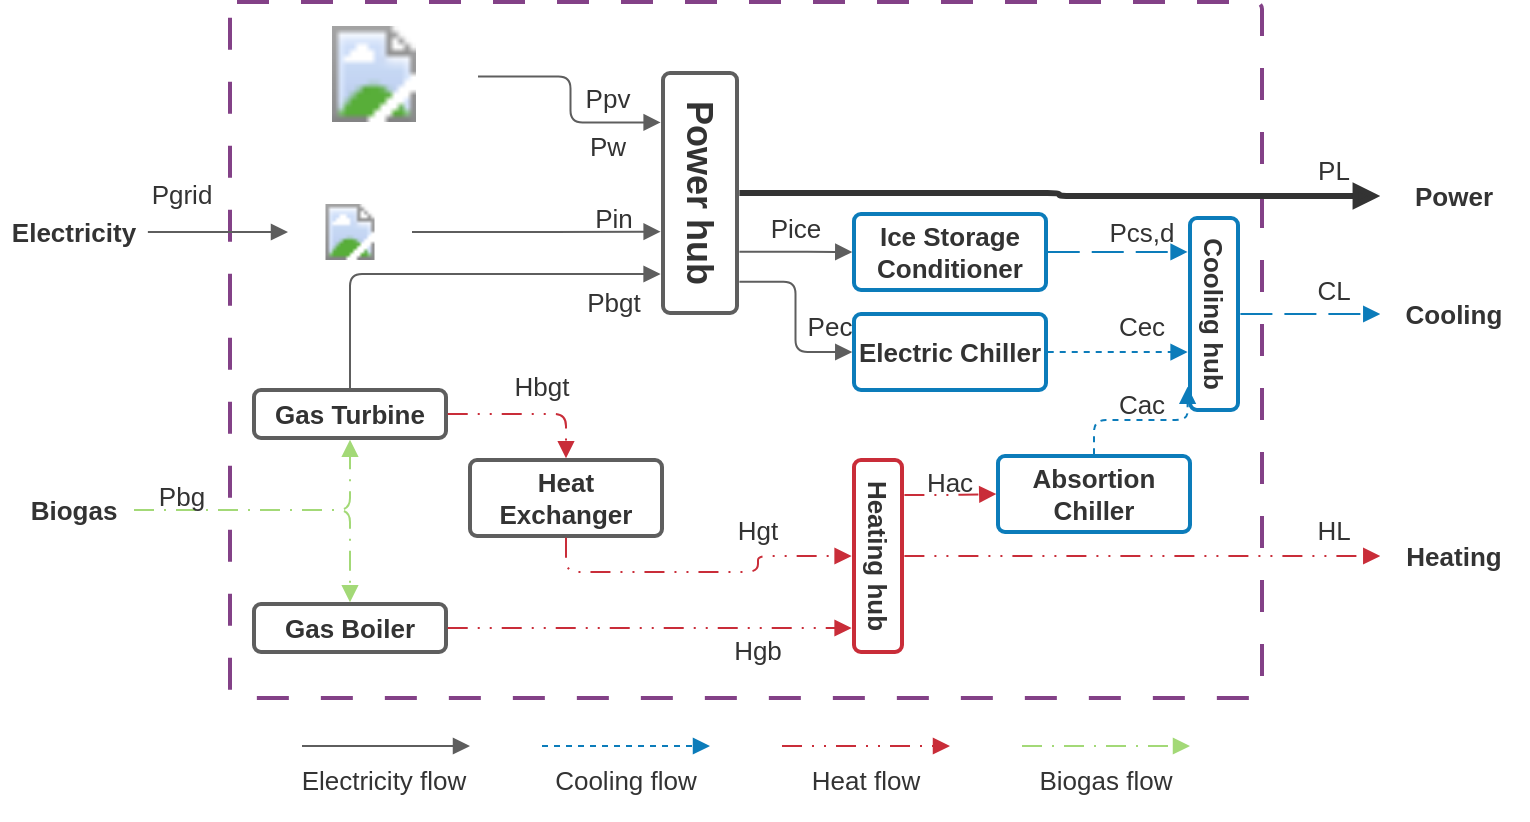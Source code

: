 <mxfile version="13.10.0" type="github">
  <diagram id="TUdVFvksN02tGNN16fj6" name="Página-1">
    <mxGraphModel dx="474" dy="254" grid="1" gridSize="10" guides="1" tooltips="1" connect="1" arrows="1" fold="1" page="1" pageScale="1" pageWidth="827" pageHeight="1169" math="0" shadow="0">
      <root>
        <mxCell id="0" />
        <mxCell id="1" parent="0" />
        <UserObject label="" lucidchartObjectId=".y.O7~HgsWfF" id="-Ix_wNY6VhZuyKaGP6S4-61">
          <mxCell style="html=1;overflow=block;whiteSpace=wrap;;whiteSpace=wrap;fontSize=11;spacing=3;strokeColor=#834187;strokeOpacity=100;fillOpacity=0;rounded=1;absoluteArcSize=1;arcSize=7;fillColor=#000000;dashed=1;dashPattern=8 8;strokeWidth=2;" vertex="1" zOrder="1" parent="1">
            <mxGeometry x="154" y="80" width="516" height="348" as="geometry" />
          </mxCell>
        </UserObject>
        <UserObject label="Power hub" lucidchartObjectId="VD.O-LQ~Z6Ts" id="-Ix_wNY6VhZuyKaGP6S4-62">
          <mxCell style="html=1;overflow=block;whiteSpace=wrap;;whiteSpace=wrap;fontSize=18;fontColor=#333333;fontStyle=1;align=center;spacing=3;strokeColor=#5e5e5e;strokeOpacity=100;fillOpacity=100;rounded=1;absoluteArcSize=1;arcSize=7;rotation=90;fillColor=#ffffff;strokeWidth=2;" vertex="1" zOrder="2" parent="1">
            <mxGeometry x="329" y="157" width="120" height="37" as="geometry" />
          </mxCell>
        </UserObject>
        <UserObject label="" lucidchartObjectId="NG.OhePlujm8" id="-Ix_wNY6VhZuyKaGP6S4-63">
          <mxCell style="html=1;overflow=block;whiteSpace=wrap;shape=image;whiteSpace=wrap;fontSize=11;spacing=0;strokeColor=none;strokeOpacity=100;strokeWidth=0;image=https://images.lucid.app/images/39185eed-7b45-461b-b661-05736d0ba925/content;" vertex="1" zOrder="3" parent="1">
            <mxGeometry x="174" y="92" width="104" height="48" as="geometry" />
          </mxCell>
        </UserObject>
        <UserObject label="Heat Exchanger" lucidchartObjectId="sH.O~VFRx6vG" id="-Ix_wNY6VhZuyKaGP6S4-64">
          <mxCell style="html=1;overflow=block;whiteSpace=wrap;;whiteSpace=wrap;fontSize=13;fontColor=#333333;fontStyle=1;align=center;spacing=3;strokeColor=#5e5e5e;strokeOpacity=100;fillOpacity=100;rounded=1;absoluteArcSize=1;arcSize=7;fillColor=#ffffff;strokeWidth=2;" vertex="1" zOrder="5" parent="1">
            <mxGeometry x="274" y="309" width="96" height="38" as="geometry" />
          </mxCell>
        </UserObject>
        <UserObject label="Cooling hub" lucidchartObjectId="tH.OlA_h2TPV" id="-Ix_wNY6VhZuyKaGP6S4-65">
          <mxCell style="html=1;overflow=block;whiteSpace=wrap;;whiteSpace=wrap;fontSize=13;fontColor=#333333;fontStyle=1;align=center;spacing=3;strokeColor=#0c7cba;strokeOpacity=100;fillOpacity=100;rounded=1;absoluteArcSize=1;arcSize=7;rotation=90;fillColor=#ffffff;strokeWidth=2;" vertex="1" zOrder="6" parent="1">
            <mxGeometry x="598" y="224" width="96" height="24" as="geometry" />
          </mxCell>
        </UserObject>
        <UserObject label="Absortion Chiller" lucidchartObjectId="OI.OkIfdubxm" id="-Ix_wNY6VhZuyKaGP6S4-66">
          <mxCell style="html=1;overflow=block;whiteSpace=wrap;;whiteSpace=wrap;fontSize=13;fontColor=#333333;fontStyle=1;align=center;spacing=3;strokeColor=#0c7cba;strokeOpacity=100;fillOpacity=100;rounded=1;absoluteArcSize=1;arcSize=7;fillColor=#ffffff;strokeWidth=2;" vertex="1" zOrder="7" parent="1">
            <mxGeometry x="538" y="307" width="96" height="38" as="geometry" />
          </mxCell>
        </UserObject>
        <UserObject label="Gas Turbine" lucidchartObjectId="kJ.O~jP-085G" id="-Ix_wNY6VhZuyKaGP6S4-67">
          <mxCell style="html=1;overflow=block;whiteSpace=wrap;;whiteSpace=wrap;fontSize=13;fontColor=#333333;fontStyle=1;align=center;spacing=3;strokeColor=#5e5e5e;strokeOpacity=100;fillOpacity=100;rounded=1;absoluteArcSize=1;arcSize=7;fillColor=#ffffff;strokeWidth=2;" vertex="1" zOrder="8" parent="1">
            <mxGeometry x="166" y="274" width="96" height="24" as="geometry" />
          </mxCell>
        </UserObject>
        <UserObject label="Gas Boiler" lucidchartObjectId="lJ.OBtIU2dge" id="-Ix_wNY6VhZuyKaGP6S4-68">
          <mxCell style="html=1;overflow=block;whiteSpace=wrap;;whiteSpace=wrap;fontSize=13;fontColor=#333333;fontStyle=1;align=center;spacing=3;strokeColor=#5e5e5e;strokeOpacity=100;fillOpacity=100;rounded=1;absoluteArcSize=1;arcSize=7;fillColor=#ffffff;strokeWidth=2;" vertex="1" zOrder="9" parent="1">
            <mxGeometry x="166" y="381" width="96" height="24" as="geometry" />
          </mxCell>
        </UserObject>
        <UserObject label="Heating hub" lucidchartObjectId="tJ.O1urROvS0" id="-Ix_wNY6VhZuyKaGP6S4-69">
          <mxCell style="html=1;overflow=block;whiteSpace=wrap;;whiteSpace=wrap;fontSize=13;fontColor=#333333;fontStyle=1;align=center;spacing=3;strokeColor=#c92d39;strokeOpacity=100;fillOpacity=100;rounded=1;absoluteArcSize=1;arcSize=7;rotation=90;fillColor=#ffffff;strokeWidth=2;" vertex="1" zOrder="10" parent="1">
            <mxGeometry x="430" y="345" width="96" height="24" as="geometry" />
          </mxCell>
        </UserObject>
        <UserObject label="" lucidchartObjectId="lK.OHFft.TbF" id="-Ix_wNY6VhZuyKaGP6S4-70">
          <mxCell style="html=1;overflow=block;whiteSpace=wrap;shape=image;whiteSpace=wrap;fontSize=11;spacing=0;strokeColor=none;strokeOpacity=100;strokeWidth=0;image=https://images.lucid.app/images/e81d303d-1299-4b74-9e69-0f8b5ab8d7ce/content;" vertex="1" zOrder="11" parent="1">
            <mxGeometry x="183" y="181" width="62" height="28" as="geometry" />
          </mxCell>
        </UserObject>
        <UserObject label="Biogas" lucidchartObjectId="5K.O5dS7.r.8" id="-Ix_wNY6VhZuyKaGP6S4-71">
          <mxCell style="html=1;overflow=block;whiteSpace=wrap;;whiteSpace=wrap;fontSize=13;fontColor=#333333;fontStyle=1;align=center;spacing=3;strokeOpacity=0;fillOpacity=0;rounded=1;absoluteArcSize=1;arcSize=7;fillColor=#000000;strokeWidth=2;" vertex="1" zOrder="12" parent="1">
            <mxGeometry x="46" y="323" width="60" height="22" as="geometry" />
          </mxCell>
        </UserObject>
        <UserObject label="Electricity" lucidchartObjectId="6K.OQHKOhYHd" id="-Ix_wNY6VhZuyKaGP6S4-72">
          <mxCell style="html=1;overflow=block;whiteSpace=wrap;;whiteSpace=wrap;fontSize=13;fontColor=#333333;fontStyle=1;align=center;spacing=3;strokeColor=#ffffff;strokeOpacity=100;fillOpacity=0;rounded=1;absoluteArcSize=1;arcSize=7;fillColor=#000000;strokeWidth=2;" vertex="1" zOrder="13" parent="1">
            <mxGeometry x="40" y="184" width="72" height="22" as="geometry" />
          </mxCell>
        </UserObject>
        <UserObject label="" lucidchartObjectId="LL.OcV6CJFaC" id="-Ix_wNY6VhZuyKaGP6S4-73">
          <mxCell style="html=1;jettySize=18;whiteSpace=wrap;fontSize=11;strokeColor=#a3d977;strokeOpacity=100;dashed=1;dashPattern=10 5 1 5;rounded=1;arcSize=12;edgeStyle=orthogonalEdgeStyle;startArrow=none;;endArrow=block;endFill=1;;exitX=1;exitY=0.5;exitPerimeter=0;entryX=0.5;entryY=-0.037;entryPerimeter=0;" edge="1" parent="1" source="-Ix_wNY6VhZuyKaGP6S4-71" target="-Ix_wNY6VhZuyKaGP6S4-68">
            <mxGeometry width="100" height="100" relative="1" as="geometry">
              <Array as="points" />
            </mxGeometry>
          </mxCell>
        </UserObject>
        <UserObject label="" lucidchartObjectId="cM.OdEu~8Cxo" id="-Ix_wNY6VhZuyKaGP6S4-74">
          <mxCell style="html=1;jettySize=18;whiteSpace=wrap;fontSize=11;strokeColor=#5E5E5E;rounded=1;arcSize=12;edgeStyle=orthogonalEdgeStyle;startArrow=none;;endArrow=block;endFill=1;;exitX=1.013;exitY=0.5;exitPerimeter=0;entryX=0;entryY=0.5;entryPerimeter=0;" edge="1" parent="1" source="-Ix_wNY6VhZuyKaGP6S4-72" target="-Ix_wNY6VhZuyKaGP6S4-70">
            <mxGeometry width="100" height="100" relative="1" as="geometry">
              <Array as="points" />
            </mxGeometry>
          </mxCell>
        </UserObject>
        <UserObject label="" lucidchartObjectId="QM.O5VedwjeF" id="-Ix_wNY6VhZuyKaGP6S4-75">
          <mxCell style="html=1;jettySize=18;whiteSpace=wrap;fontSize=11;strokeColor=#5E5E5E;rounded=1;arcSize=12;edgeStyle=orthogonalEdgeStyle;startArrow=none;;endArrow=block;endFill=1;;exitX=1;exitY=0.5;exitPerimeter=0;entryX=0.661;entryY=1.032;entryPerimeter=0;" edge="1" parent="1" source="-Ix_wNY6VhZuyKaGP6S4-70" target="-Ix_wNY6VhZuyKaGP6S4-62">
            <mxGeometry width="100" height="100" relative="1" as="geometry">
              <Array as="points" />
            </mxGeometry>
          </mxCell>
        </UserObject>
        <UserObject label="Electric Chiller" lucidchartObjectId="KN.OZQOkf7ah" id="-Ix_wNY6VhZuyKaGP6S4-76">
          <mxCell style="html=1;overflow=block;whiteSpace=wrap;;whiteSpace=wrap;fontSize=13;fontColor=#333333;fontStyle=1;align=center;spacing=3;strokeColor=#0c7cba;strokeOpacity=100;fillOpacity=100;rounded=1;absoluteArcSize=1;arcSize=7;fillColor=#ffffff;strokeWidth=2;" vertex="1" zOrder="17" parent="1">
            <mxGeometry x="466" y="236" width="96" height="38" as="geometry" />
          </mxCell>
        </UserObject>
        <UserObject label="" lucidchartObjectId="DO.Oi4c_jdNm" id="-Ix_wNY6VhZuyKaGP6S4-77">
          <mxCell style="html=1;jettySize=18;whiteSpace=wrap;fontSize=11;strokeColor=#c92d39;strokeOpacity=100;dashed=1;dashPattern=10 5 1 5 1 5;rounded=1;arcSize=12;edgeStyle=orthogonalEdgeStyle;startArrow=none;;endArrow=block;endFill=1;;exitX=1.009;exitY=0.5;exitPerimeter=0;entryX=0.875;entryY=1.05;entryPerimeter=0;" edge="1" parent="1" source="-Ix_wNY6VhZuyKaGP6S4-68" target="-Ix_wNY6VhZuyKaGP6S4-69">
            <mxGeometry width="100" height="100" relative="1" as="geometry">
              <Array as="points" />
            </mxGeometry>
          </mxCell>
        </UserObject>
        <UserObject label="" lucidchartObjectId="TO.OgYbNnhmB" id="-Ix_wNY6VhZuyKaGP6S4-78">
          <mxCell style="html=1;jettySize=18;whiteSpace=wrap;fontSize=11;strokeColor=#5E5E5E;rounded=1;arcSize=12;edgeStyle=orthogonalEdgeStyle;startArrow=none;;endArrow=block;endFill=1;;exitX=1;exitY=0.525;exitPerimeter=0;entryX=0.206;entryY=1.032;entryPerimeter=0;" edge="1" parent="1" source="-Ix_wNY6VhZuyKaGP6S4-63" target="-Ix_wNY6VhZuyKaGP6S4-62">
            <mxGeometry width="100" height="100" relative="1" as="geometry">
              <Array as="points" />
            </mxGeometry>
          </mxCell>
        </UserObject>
        <UserObject label="" lucidchartObjectId="3O.OG~-CCbiS" id="-Ix_wNY6VhZuyKaGP6S4-79">
          <mxCell style="html=1;jettySize=18;whiteSpace=wrap;fontSize=11;strokeColor=#a3d977;strokeOpacity=100;dashed=1;dashPattern=10 5 1 5;rounded=1;arcSize=12;edgeStyle=orthogonalEdgeStyle;startArrow=none;;endArrow=block;endFill=1;;exitX=1;exitY=0.5;exitPerimeter=0;entryX=0.5;entryY=1.038;entryPerimeter=0;" edge="1" parent="1" source="-Ix_wNY6VhZuyKaGP6S4-71" target="-Ix_wNY6VhZuyKaGP6S4-67">
            <mxGeometry width="100" height="100" relative="1" as="geometry">
              <Array as="points" />
            </mxGeometry>
          </mxCell>
        </UserObject>
        <UserObject label="" lucidchartObjectId="9O.Ow3t_vTNl" id="-Ix_wNY6VhZuyKaGP6S4-80">
          <mxCell style="html=1;jettySize=18;whiteSpace=wrap;fontSize=11;strokeColor=#5E5E5E;rounded=1;arcSize=12;edgeStyle=orthogonalEdgeStyle;startArrow=none;;endArrow=block;endFill=1;;exitX=0.5;exitY=-0.037;exitPerimeter=0;entryX=0.835;entryY=1.032;entryPerimeter=0;" edge="1" parent="1" source="-Ix_wNY6VhZuyKaGP6S4-67" target="-Ix_wNY6VhZuyKaGP6S4-62">
            <mxGeometry width="100" height="100" relative="1" as="geometry">
              <Array as="points">
                <mxPoint x="214" y="216" />
                <mxPoint x="369" y="216" />
              </Array>
            </mxGeometry>
          </mxCell>
        </UserObject>
        <UserObject label="" lucidchartObjectId="wicPiPPHdjvC" id="-Ix_wNY6VhZuyKaGP6S4-81">
          <mxCell style="html=1;jettySize=18;whiteSpace=wrap;fontSize=11;strokeColor=#333333;strokeOpacity=100;strokeWidth=3;rounded=1;arcSize=12;edgeStyle=orthogonalEdgeStyle;startArrow=none;;endArrow=block;endFill=1;;exitX=0.5;exitY=-0.032;exitPerimeter=0;entryX=-0.012;entryY=0.5;entryPerimeter=0;" edge="1" parent="1" source="-Ix_wNY6VhZuyKaGP6S4-62" target="-Ix_wNY6VhZuyKaGP6S4-115">
            <mxGeometry width="100" height="100" relative="1" as="geometry">
              <Array as="points" />
            </mxGeometry>
          </mxCell>
        </UserObject>
        <UserObject label="Ice Storage Conditioner" lucidchartObjectId="HlcPl3Xk4~Yg" id="-Ix_wNY6VhZuyKaGP6S4-82">
          <mxCell style="html=1;overflow=block;whiteSpace=wrap;;whiteSpace=wrap;fontSize=13;fontColor=#333333;fontStyle=1;align=center;spacing=3;strokeColor=#0c7cba;strokeOpacity=100;fillOpacity=100;rounded=1;absoluteArcSize=1;arcSize=7;fillColor=#ffffff;strokeWidth=2;" vertex="1" zOrder="23" parent="1">
            <mxGeometry x="466" y="186" width="96" height="38" as="geometry" />
          </mxCell>
        </UserObject>
        <UserObject label="" lucidchartObjectId="imcPk.PCEWrY" id="-Ix_wNY6VhZuyKaGP6S4-83">
          <mxCell style="html=1;jettySize=18;whiteSpace=wrap;fontSize=11;strokeColor=#5E5E5E;rounded=1;arcSize=12;edgeStyle=orthogonalEdgeStyle;startArrow=none;;endArrow=block;endFill=1;;exitX=0.745;exitY=-0.032;exitPerimeter=0;entryX=-0.009;entryY=0.5;entryPerimeter=0;" edge="1" parent="1" source="-Ix_wNY6VhZuyKaGP6S4-62" target="-Ix_wNY6VhZuyKaGP6S4-82">
            <mxGeometry width="100" height="100" relative="1" as="geometry">
              <Array as="points" />
            </mxGeometry>
          </mxCell>
        </UserObject>
        <UserObject label="" lucidchartObjectId="KmcPyXT~eR~e" id="-Ix_wNY6VhZuyKaGP6S4-84">
          <mxCell style="html=1;jettySize=18;whiteSpace=wrap;fontSize=11;strokeColor=#5E5E5E;rounded=1;arcSize=12;edgeStyle=orthogonalEdgeStyle;startArrow=none;;endArrow=block;endFill=1;;exitX=0.87;exitY=-0.032;exitPerimeter=0;entryX=-0.009;entryY=0.5;entryPerimeter=0;" edge="1" parent="1" source="-Ix_wNY6VhZuyKaGP6S4-62" target="-Ix_wNY6VhZuyKaGP6S4-76">
            <mxGeometry width="100" height="100" relative="1" as="geometry">
              <Array as="points" />
            </mxGeometry>
          </mxCell>
        </UserObject>
        <UserObject label="" lucidchartObjectId="4mcPqfVS8WBV" id="-Ix_wNY6VhZuyKaGP6S4-85">
          <mxCell style="html=1;jettySize=18;whiteSpace=wrap;fontSize=11;strokeColor=#0c7cba;strokeOpacity=100;dashed=1;dashPattern=16 6;rounded=1;arcSize=12;edgeStyle=orthogonalEdgeStyle;startArrow=none;;endArrow=block;endFill=1;;exitX=1.009;exitY=0.5;exitPerimeter=0;entryX=0.177;entryY=1.05;entryPerimeter=0;" edge="1" parent="1" source="-Ix_wNY6VhZuyKaGP6S4-82" target="-Ix_wNY6VhZuyKaGP6S4-65">
            <mxGeometry width="100" height="100" relative="1" as="geometry">
              <Array as="points" />
            </mxGeometry>
          </mxCell>
        </UserObject>
        <UserObject label="" lucidchartObjectId="8mcPH8LCf0f9" id="-Ix_wNY6VhZuyKaGP6S4-86">
          <mxCell style="html=1;jettySize=18;whiteSpace=wrap;fontSize=11;strokeColor=#0c7cba;strokeOpacity=100;dashed=1;rounded=1;arcSize=12;edgeStyle=orthogonalEdgeStyle;startArrow=none;;endArrow=block;endFill=1;;exitX=1.009;exitY=0.5;exitPerimeter=0;entryX=0.698;entryY=1.05;entryPerimeter=0;" edge="1" parent="1" source="-Ix_wNY6VhZuyKaGP6S4-76" target="-Ix_wNY6VhZuyKaGP6S4-65">
            <mxGeometry width="100" height="100" relative="1" as="geometry">
              <Array as="points" />
            </mxGeometry>
          </mxCell>
        </UserObject>
        <UserObject label="" lucidchartObjectId="mncP181ml~4v" id="-Ix_wNY6VhZuyKaGP6S4-87">
          <mxCell style="html=1;jettySize=18;whiteSpace=wrap;fontSize=11;strokeColor=#0c7cba;strokeOpacity=100;dashed=1;dashPattern=16 6;rounded=1;arcSize=12;edgeStyle=orthogonalEdgeStyle;startArrow=none;;endArrow=block;endFill=1;;exitX=0.5;exitY=-0.05;exitPerimeter=0;entryX=-0.012;entryY=0.5;entryPerimeter=0;" edge="1" parent="1" source="-Ix_wNY6VhZuyKaGP6S4-65" target="-Ix_wNY6VhZuyKaGP6S4-116">
            <mxGeometry width="100" height="100" relative="1" as="geometry">
              <Array as="points" />
            </mxGeometry>
          </mxCell>
        </UserObject>
        <UserObject label="" lucidchartObjectId="GncPZ2svcxRo" id="-Ix_wNY6VhZuyKaGP6S4-88">
          <mxCell style="html=1;jettySize=18;whiteSpace=wrap;fontSize=11;strokeColor=#0c7cba;strokeOpacity=100;dashed=1;rounded=1;arcSize=12;edgeStyle=orthogonalEdgeStyle;startArrow=none;;endArrow=block;endFill=1;;exitX=0.5;exitY=-0.024;exitPerimeter=0;entryX=0.879;entryY=1.05;entryPerimeter=0;" edge="1" parent="1" source="-Ix_wNY6VhZuyKaGP6S4-66" target="-Ix_wNY6VhZuyKaGP6S4-65">
            <mxGeometry width="100" height="100" relative="1" as="geometry">
              <Array as="points" />
            </mxGeometry>
          </mxCell>
        </UserObject>
        <UserObject label="" lucidchartObjectId="locPkVDDw6Lw" id="-Ix_wNY6VhZuyKaGP6S4-89">
          <mxCell style="html=1;jettySize=18;whiteSpace=wrap;fontSize=11;strokeColor=#c92d39;strokeOpacity=100;dashed=1;dashPattern=10 5 1 5 1 5;rounded=1;arcSize=12;edgeStyle=orthogonalEdgeStyle;startArrow=none;;endArrow=block;endFill=1;;exitX=0.182;exitY=-0.05;exitPerimeter=0;entryX=-0.009;entryY=0.5;entryPerimeter=0;" edge="1" parent="1" source="-Ix_wNY6VhZuyKaGP6S4-69" target="-Ix_wNY6VhZuyKaGP6S4-66">
            <mxGeometry width="100" height="100" relative="1" as="geometry">
              <Array as="points" />
            </mxGeometry>
          </mxCell>
        </UserObject>
        <UserObject label="" lucidchartObjectId="DocP3QWLsz52" id="-Ix_wNY6VhZuyKaGP6S4-90">
          <mxCell style="html=1;jettySize=18;whiteSpace=wrap;fontSize=11;strokeColor=#c92d39;strokeOpacity=100;dashed=1;dashPattern=10 5 1 5 1 5;rounded=1;arcSize=12;edgeStyle=orthogonalEdgeStyle;startArrow=none;;endArrow=block;endFill=1;;exitX=0.5;exitY=-0.05;exitPerimeter=0;entryX=-0.012;entryY=0.5;entryPerimeter=0;" edge="1" parent="1" source="-Ix_wNY6VhZuyKaGP6S4-69" target="-Ix_wNY6VhZuyKaGP6S4-117">
            <mxGeometry width="100" height="100" relative="1" as="geometry">
              <Array as="points" />
            </mxGeometry>
          </mxCell>
        </UserObject>
        <UserObject label="" lucidchartObjectId="frcPLSu5xnPD" id="-Ix_wNY6VhZuyKaGP6S4-91">
          <mxCell style="html=1;jettySize=18;whiteSpace=wrap;fontSize=11;strokeColor=#c92d39;strokeOpacity=100;dashed=1;dashPattern=10 5 1 5 1 5;rounded=1;arcSize=12;edgeStyle=orthogonalEdgeStyle;startArrow=none;;endArrow=block;endFill=1;;exitX=1.009;exitY=0.5;exitPerimeter=0;entryX=0.5;entryY=-0.024;entryPerimeter=0;" edge="1" parent="1" source="-Ix_wNY6VhZuyKaGP6S4-67" target="-Ix_wNY6VhZuyKaGP6S4-64">
            <mxGeometry width="100" height="100" relative="1" as="geometry">
              <Array as="points" />
            </mxGeometry>
          </mxCell>
        </UserObject>
        <UserObject label="" lucidchartObjectId="urcPgv1L34tR" id="-Ix_wNY6VhZuyKaGP6S4-92">
          <mxCell style="html=1;jettySize=18;whiteSpace=wrap;fontSize=11;strokeColor=#c92d39;strokeOpacity=100;dashed=1;dashPattern=10 5 1 5 1 5;rounded=1;arcSize=12;edgeStyle=orthogonalEdgeStyle;startArrow=none;;endArrow=block;endFill=1;;exitX=0.5;exitY=1.024;exitPerimeter=0;entryX=0.5;entryY=1.05;entryPerimeter=0;" edge="1" parent="1" source="-Ix_wNY6VhZuyKaGP6S4-64" target="-Ix_wNY6VhZuyKaGP6S4-69">
            <mxGeometry width="100" height="100" relative="1" as="geometry">
              <Array as="points" />
            </mxGeometry>
          </mxCell>
        </UserObject>
        <UserObject label="&lt;div style=&quot;display: flex; justify-content: center; text-align: center; align-items: baseline; font-size: 0; line-height: 1;&quot;&gt;&lt;span&gt;&lt;span style=&quot;font-size:13px;color:#333333;&quot;&gt;Pgrid&lt;/span&gt;&lt;/span&gt;&lt;/div&gt;" lucidchartObjectId="oscPcAE-P.p~" id="-Ix_wNY6VhZuyKaGP6S4-93">
          <mxCell style="html=1;overflow=block;whiteSpace=wrap;;whiteSpace=wrap;fontSize=11;spacing=3;strokeOpacity=0;fillOpacity=0;rounded=1;absoluteArcSize=1;arcSize=7;fillColor=#ffffff;dashed=1;dashPattern=8 8;strokeWidth=2;" vertex="1" zOrder="34" parent="1">
            <mxGeometry x="118" y="164" width="24" height="24" as="geometry" />
          </mxCell>
        </UserObject>
        <UserObject label="&lt;div style=&quot;display: flex; justify-content: center; text-align: center; align-items: baseline; font-size: 0; line-height: 1;&quot;&gt;&lt;span&gt;&lt;span style=&quot;font-size:13px;color:#333333;&quot;&gt;Pbg&lt;/span&gt;&lt;/span&gt;&lt;/div&gt;" lucidchartObjectId="tvcP2pkwoRPI" id="-Ix_wNY6VhZuyKaGP6S4-94">
          <mxCell style="html=1;overflow=block;whiteSpace=wrap;;whiteSpace=wrap;fontSize=11;spacing=3;strokeOpacity=0;fillOpacity=0;rounded=1;absoluteArcSize=1;arcSize=7;fillColor=#ffffff;dashed=1;dashPattern=8 8;strokeWidth=2;" vertex="1" zOrder="35" parent="1">
            <mxGeometry x="118" y="315" width="24" height="24" as="geometry" />
          </mxCell>
        </UserObject>
        <UserObject label="&lt;div style=&quot;display: flex; justify-content: center; text-align: center; align-items: baseline; font-size: 0; line-height: 1;&quot;&gt;&lt;span&gt;&lt;span style=&quot;font-size:13px;color:#333333;&quot;&gt;Ppv&lt;/span&gt;&lt;/span&gt;&lt;/div&gt;" lucidchartObjectId="tvcP7SlznIQg" id="-Ix_wNY6VhZuyKaGP6S4-95">
          <mxCell style="html=1;overflow=block;whiteSpace=wrap;;whiteSpace=wrap;fontSize=11;spacing=3;strokeOpacity=0;fillOpacity=0;rounded=1;absoluteArcSize=1;arcSize=7;fillColor=#ffffff;dashed=1;dashPattern=8 8;strokeWidth=2;" vertex="1" zOrder="36" parent="1">
            <mxGeometry x="331" y="116" width="24" height="24" as="geometry" />
          </mxCell>
        </UserObject>
        <UserObject label="&lt;div style=&quot;display: flex; justify-content: center; text-align: center; align-items: baseline; font-size: 0; line-height: 1;&quot;&gt;&lt;span&gt;&lt;span style=&quot;font-size:13px;color:#333333;&quot;&gt;Pw&lt;/span&gt;&lt;/span&gt;&lt;/div&gt;" lucidchartObjectId="tvcPaIhRMZZT" id="-Ix_wNY6VhZuyKaGP6S4-96">
          <mxCell style="html=1;overflow=block;whiteSpace=wrap;;whiteSpace=wrap;fontSize=11;spacing=3;strokeOpacity=0;fillOpacity=0;rounded=1;absoluteArcSize=1;arcSize=7;fillColor=#ffffff;dashed=1;dashPattern=8 8;strokeWidth=2;" vertex="1" zOrder="37" parent="1">
            <mxGeometry x="331" y="140" width="24" height="24" as="geometry" />
          </mxCell>
        </UserObject>
        <UserObject label="&lt;div style=&quot;display: flex; justify-content: center; text-align: center; align-items: baseline; font-size: 0; line-height: 1;&quot;&gt;&lt;span&gt;&lt;span style=&quot;font-size:13px;color:#333333;&quot;&gt;Pin&lt;/span&gt;&lt;/span&gt;&lt;/div&gt;" lucidchartObjectId="tvcPgpRRbK5b" id="-Ix_wNY6VhZuyKaGP6S4-97">
          <mxCell style="html=1;overflow=block;whiteSpace=wrap;;whiteSpace=wrap;fontSize=11;spacing=3;strokeOpacity=0;fillOpacity=0;rounded=1;absoluteArcSize=1;arcSize=7;fillColor=#ffffff;dashed=1;dashPattern=8 8;strokeWidth=2;" vertex="1" zOrder="38" parent="1">
            <mxGeometry x="334" y="176" width="24" height="24" as="geometry" />
          </mxCell>
        </UserObject>
        <UserObject label="&lt;div style=&quot;display: flex; justify-content: center; text-align: center; align-items: baseline; font-size: 0; line-height: 1;&quot;&gt;&lt;span&gt;&lt;span style=&quot;font-size:13px;color:#333333;&quot;&gt;Hbgt&lt;/span&gt;&lt;/span&gt;&lt;/div&gt;" lucidchartObjectId="uvcPEKWRNSIj" id="-Ix_wNY6VhZuyKaGP6S4-98">
          <mxCell style="html=1;overflow=block;whiteSpace=wrap;;whiteSpace=wrap;fontSize=11;spacing=3;strokeOpacity=0;fillOpacity=0;rounded=1;absoluteArcSize=1;arcSize=7;fillColor=#ffffff;dashed=1;dashPattern=8 8;strokeWidth=2;" vertex="1" zOrder="39" parent="1">
            <mxGeometry x="298" y="260" width="24" height="24" as="geometry" />
          </mxCell>
        </UserObject>
        <UserObject label="&lt;div style=&quot;display: flex; justify-content: center; text-align: center; align-items: baseline; font-size: 0; line-height: 1;&quot;&gt;&lt;span&gt;&lt;span style=&quot;font-size:13px;color:#333333;&quot;&gt;Pbgt&lt;/span&gt;&lt;/span&gt;&lt;/div&gt;" lucidchartObjectId="uvcPt6PkMngT" id="-Ix_wNY6VhZuyKaGP6S4-99">
          <mxCell style="html=1;overflow=block;whiteSpace=wrap;;whiteSpace=wrap;fontSize=11;spacing=3;strokeOpacity=0;fillOpacity=0;rounded=1;absoluteArcSize=1;arcSize=7;fillColor=#ffffff;dashed=1;dashPattern=8 8;strokeWidth=2;" vertex="1" zOrder="40" parent="1">
            <mxGeometry x="334" y="218" width="24" height="24" as="geometry" />
          </mxCell>
        </UserObject>
        <UserObject label="&lt;div style=&quot;display: flex; justify-content: center; text-align: center; align-items: baseline; font-size: 0; line-height: 1;&quot;&gt;&lt;span&gt;&lt;span style=&quot;font-size:13px;color:#333333;&quot;&gt;Hgt&lt;/span&gt;&lt;/span&gt;&lt;/div&gt;" lucidchartObjectId="wvcPq3KuiKT1" id="-Ix_wNY6VhZuyKaGP6S4-100">
          <mxCell style="html=1;overflow=block;whiteSpace=wrap;;whiteSpace=wrap;fontSize=11;spacing=3;strokeOpacity=0;fillOpacity=0;rounded=1;absoluteArcSize=1;arcSize=7;fillColor=#ffffff;dashed=1;dashPattern=8 8;strokeWidth=2;" vertex="1" zOrder="42" parent="1">
            <mxGeometry x="406" y="332" width="24" height="24" as="geometry" />
          </mxCell>
        </UserObject>
        <UserObject label="&lt;div style=&quot;display: flex; justify-content: center; text-align: center; align-items: baseline; font-size: 0; line-height: 1;&quot;&gt;&lt;span&gt;&lt;span style=&quot;font-size:13px;color:#333333;&quot;&gt;Pec&lt;/span&gt;&lt;/span&gt;&lt;/div&gt;" lucidchartObjectId="wvcPW_4h4D3j" id="-Ix_wNY6VhZuyKaGP6S4-101">
          <mxCell style="html=1;overflow=block;whiteSpace=wrap;;whiteSpace=wrap;fontSize=11;spacing=3;strokeOpacity=0;fillOpacity=0;rounded=1;absoluteArcSize=1;arcSize=7;fillColor=#ffffff;dashed=1;dashPattern=8 8;strokeWidth=2;" vertex="1" zOrder="43" parent="1">
            <mxGeometry x="442" y="230" width="24" height="24" as="geometry" />
          </mxCell>
        </UserObject>
        <UserObject label="&lt;div style=&quot;display: flex; justify-content: center; text-align: center; align-items: baseline; font-size: 0; line-height: 1;&quot;&gt;&lt;span&gt;&lt;span style=&quot;font-size:13px;color:#333333;&quot;&gt;Pice&lt;/span&gt;&lt;/span&gt;&lt;/div&gt;" lucidchartObjectId="wvcPmSysXaIu" id="-Ix_wNY6VhZuyKaGP6S4-102">
          <mxCell style="html=1;overflow=block;whiteSpace=wrap;;whiteSpace=wrap;fontSize=11;spacing=3;strokeOpacity=0;fillOpacity=0;rounded=1;absoluteArcSize=1;arcSize=7;fillColor=#ffffff;dashed=1;dashPattern=8 8;strokeWidth=2;" vertex="1" zOrder="44" parent="1">
            <mxGeometry x="425" y="181" width="24" height="24" as="geometry" />
          </mxCell>
        </UserObject>
        <UserObject label="&lt;div style=&quot;display: flex; justify-content: center; text-align: center; align-items: baseline; font-size: 0; line-height: 1;&quot;&gt;&lt;span&gt;&lt;span style=&quot;font-size:13px;color:#333333;&quot;&gt;Pcs,d&lt;/span&gt;&lt;/span&gt;&lt;/div&gt;" lucidchartObjectId="wvcPBPBjRIU8" id="-Ix_wNY6VhZuyKaGP6S4-103">
          <mxCell style="html=1;overflow=block;whiteSpace=wrap;;whiteSpace=wrap;fontSize=11;spacing=3;strokeOpacity=0;fillOpacity=0;rounded=1;absoluteArcSize=1;arcSize=7;fillColor=#ffffff;dashed=1;dashPattern=8 8;strokeWidth=2;" vertex="1" zOrder="45" parent="1">
            <mxGeometry x="598" y="183" width="24" height="24" as="geometry" />
          </mxCell>
        </UserObject>
        <UserObject label="&lt;div style=&quot;display: flex; justify-content: center; text-align: center; align-items: baseline; font-size: 0; line-height: 1;&quot;&gt;&lt;span&gt;&lt;span style=&quot;font-size:13px;color:#333333;&quot;&gt;Cec&lt;/span&gt;&lt;/span&gt;&lt;/div&gt;" lucidchartObjectId="wvcP4mWoVCWG" id="-Ix_wNY6VhZuyKaGP6S4-104">
          <mxCell style="html=1;overflow=block;whiteSpace=wrap;;whiteSpace=wrap;fontSize=11;spacing=3;strokeOpacity=0;fillOpacity=0;rounded=1;absoluteArcSize=1;arcSize=7;fillColor=#ffffff;dashed=1;dashPattern=8 8;strokeWidth=2;" vertex="1" zOrder="46" parent="1">
            <mxGeometry x="598" y="230" width="24" height="24" as="geometry" />
          </mxCell>
        </UserObject>
        <UserObject label="&lt;div style=&quot;display: flex; justify-content: center; text-align: center; align-items: baseline; font-size: 0; line-height: 1;&quot;&gt;&lt;span&gt;&lt;span style=&quot;font-size:13px;color:#333333;&quot;&gt;Cac&lt;/span&gt;&lt;/span&gt;&lt;/div&gt;" lucidchartObjectId="wvcPPra-Dtwh" id="-Ix_wNY6VhZuyKaGP6S4-105">
          <mxCell style="html=1;overflow=block;whiteSpace=wrap;;whiteSpace=wrap;fontSize=11;spacing=3;strokeOpacity=0;fillOpacity=0;rounded=1;absoluteArcSize=1;arcSize=7;fillColor=#ffffff;dashed=1;dashPattern=8 8;strokeWidth=2;" vertex="1" zOrder="47" parent="1">
            <mxGeometry x="598" y="269" width="24" height="24" as="geometry" />
          </mxCell>
        </UserObject>
        <UserObject label="&lt;div style=&quot;display: flex; justify-content: center; text-align: center; align-items: baseline; font-size: 0; line-height: 1;&quot;&gt;&lt;span&gt;&lt;span style=&quot;font-size:13px;color:#333333;&quot;&gt;PL&lt;/span&gt;&lt;/span&gt;&lt;/div&gt;" lucidchartObjectId="xvcP8f6ZC.Be" id="-Ix_wNY6VhZuyKaGP6S4-106">
          <mxCell style="html=1;overflow=block;whiteSpace=wrap;;whiteSpace=wrap;fontSize=11;spacing=3;strokeOpacity=0;fillOpacity=0;rounded=1;absoluteArcSize=1;arcSize=7;fillColor=#ffffff;dashed=1;dashPattern=8 8;strokeWidth=2;" vertex="1" zOrder="48" parent="1">
            <mxGeometry x="694" y="152" width="24" height="24" as="geometry" />
          </mxCell>
        </UserObject>
        <UserObject label="&lt;div style=&quot;display: flex; justify-content: center; text-align: center; align-items: baseline; font-size: 0; line-height: 1;&quot;&gt;&lt;span&gt;&lt;span style=&quot;font-size:13px;color:#333333;&quot;&gt;Hac&lt;/span&gt;&lt;/span&gt;&lt;/div&gt;" lucidchartObjectId="xvcPD7hkdiKi" id="-Ix_wNY6VhZuyKaGP6S4-107">
          <mxCell style="html=1;overflow=block;whiteSpace=wrap;;whiteSpace=wrap;fontSize=11;spacing=3;strokeOpacity=0;fillOpacity=0;rounded=1;absoluteArcSize=1;arcSize=7;fillColor=#ffffff;dashed=1;dashPattern=8 8;strokeWidth=2;" vertex="1" zOrder="50" parent="1">
            <mxGeometry x="502" y="308" width="24" height="24" as="geometry" />
          </mxCell>
        </UserObject>
        <UserObject label="&lt;div style=&quot;display: flex; justify-content: center; text-align: center; align-items: baseline; font-size: 0; line-height: 1;&quot;&gt;&lt;span&gt;&lt;span style=&quot;font-size:13px;color:#333333;&quot;&gt;Hgb&lt;/span&gt;&lt;/span&gt;&lt;/div&gt;" lucidchartObjectId="xvcPmkVIcD6D" id="-Ix_wNY6VhZuyKaGP6S4-108">
          <mxCell style="html=1;overflow=block;whiteSpace=wrap;;whiteSpace=wrap;fontSize=11;spacing=3;strokeOpacity=0;fillOpacity=0;rounded=1;absoluteArcSize=1;arcSize=7;fillColor=#ffffff;dashed=1;dashPattern=8 8;strokeWidth=2;" vertex="1" zOrder="51" parent="1">
            <mxGeometry x="406" y="392" width="24" height="24" as="geometry" />
          </mxCell>
        </UserObject>
        <UserObject label="&lt;div style=&quot;display: flex; justify-content: center; text-align: center; align-items: baseline; font-size: 0; line-height: 1;&quot;&gt;&lt;span&gt;&lt;span style=&quot;font-size:13px;color:#333333;&quot;&gt;HL&lt;/span&gt;&lt;/span&gt;&lt;/div&gt;" lucidchartObjectId="OBsPkvnniZHA" id="-Ix_wNY6VhZuyKaGP6S4-109">
          <mxCell style="html=1;overflow=block;whiteSpace=wrap;;whiteSpace=wrap;fontSize=11;spacing=3;strokeOpacity=0;fillOpacity=0;rounded=1;absoluteArcSize=1;arcSize=7;fillColor=#ffffff;dashed=1;dashPattern=8 8;strokeWidth=2;" vertex="1" zOrder="53" parent="1">
            <mxGeometry x="694" y="332" width="24" height="24" as="geometry" />
          </mxCell>
        </UserObject>
        <UserObject label="&lt;div style=&quot;display: flex; justify-content: center; text-align: center; align-items: baseline; font-size: 0; line-height: 1;&quot;&gt;&lt;span&gt;&lt;span style=&quot;font-size:13px;color:#333333;&quot;&gt;CL&lt;/span&gt;&lt;/span&gt;&lt;/div&gt;" lucidchartObjectId="-BsPn1s_2Bgr" id="-Ix_wNY6VhZuyKaGP6S4-110">
          <mxCell style="html=1;overflow=block;whiteSpace=wrap;;whiteSpace=wrap;fontSize=11;spacing=3;strokeOpacity=0;fillOpacity=0;rounded=1;absoluteArcSize=1;arcSize=7;fillColor=#ffffff;dashed=1;dashPattern=8 8;strokeWidth=2;" vertex="1" zOrder="54" parent="1">
            <mxGeometry x="694" y="212" width="24" height="24" as="geometry" />
          </mxCell>
        </UserObject>
        <UserObject label="" lucidchartObjectId="XDsPsg7ByfDy" id="-Ix_wNY6VhZuyKaGP6S4-111">
          <mxCell style="html=1;jettySize=18;whiteSpace=wrap;fontSize=11;strokeColor=#a3d977;strokeOpacity=100;dashed=1;dashPattern=10 5 1 5;rounded=1;arcSize=12;edgeStyle=orthogonalEdgeStyle;startArrow=none;;endArrow=block;endFill=1;;" edge="1" parent="1">
            <mxGeometry width="100" height="100" relative="1" as="geometry">
              <Array as="points" />
              <mxPoint x="550" y="452" as="sourcePoint" />
              <mxPoint x="634" y="452" as="targetPoint" />
            </mxGeometry>
          </mxCell>
        </UserObject>
        <UserObject label="" lucidchartObjectId="LEsP_XiceaI6" id="-Ix_wNY6VhZuyKaGP6S4-112">
          <mxCell style="html=1;jettySize=18;whiteSpace=wrap;fontSize=11;strokeColor=#c92d39;strokeOpacity=100;dashed=1;dashPattern=10 5 1 5 1 5;rounded=1;arcSize=12;edgeStyle=orthogonalEdgeStyle;startArrow=none;;endArrow=block;endFill=1;;" edge="1" parent="1">
            <mxGeometry width="100" height="100" relative="1" as="geometry">
              <Array as="points" />
              <mxPoint x="430" y="452" as="sourcePoint" />
              <mxPoint x="514" y="452" as="targetPoint" />
            </mxGeometry>
          </mxCell>
        </UserObject>
        <UserObject label="" lucidchartObjectId="UFsPu3i~iCJ7" id="-Ix_wNY6VhZuyKaGP6S4-113">
          <mxCell style="html=1;jettySize=18;whiteSpace=wrap;fontSize=11;strokeColor=#0c7cba;strokeOpacity=100;dashed=1;rounded=1;arcSize=12;edgeStyle=orthogonalEdgeStyle;startArrow=none;;endArrow=block;endFill=1;;" edge="1" parent="1">
            <mxGeometry width="100" height="100" relative="1" as="geometry">
              <Array as="points" />
              <mxPoint x="310" y="452" as="sourcePoint" />
              <mxPoint x="394" y="452" as="targetPoint" />
            </mxGeometry>
          </mxCell>
        </UserObject>
        <UserObject label="" lucidchartObjectId="7FsPg-RfuaPv" id="-Ix_wNY6VhZuyKaGP6S4-114">
          <mxCell style="html=1;jettySize=18;whiteSpace=wrap;fontSize=11;strokeColor=#5E5E5E;rounded=1;arcSize=12;edgeStyle=orthogonalEdgeStyle;startArrow=none;;endArrow=block;endFill=1;;" edge="1" parent="1">
            <mxGeometry width="100" height="100" relative="1" as="geometry">
              <Array as="points" />
              <mxPoint x="190" y="452" as="sourcePoint" />
              <mxPoint x="274" y="452" as="targetPoint" />
            </mxGeometry>
          </mxCell>
        </UserObject>
        <UserObject label="Power" lucidchartObjectId="2HsPzL8v3RKh" id="-Ix_wNY6VhZuyKaGP6S4-115">
          <mxCell style="html=1;overflow=block;whiteSpace=wrap;;whiteSpace=wrap;fontSize=13;fontColor=#333333;fontStyle=1;align=center;spacing=3;strokeColor=#ffffff;strokeOpacity=100;fillOpacity=0;rounded=1;absoluteArcSize=1;arcSize=7;fillColor=#000000;strokeWidth=2;" vertex="1" zOrder="59" parent="1">
            <mxGeometry x="730" y="166" width="72" height="22" as="geometry" />
          </mxCell>
        </UserObject>
        <UserObject label="Cooling" lucidchartObjectId="fIsPg4hOiBJf" id="-Ix_wNY6VhZuyKaGP6S4-116">
          <mxCell style="html=1;overflow=block;whiteSpace=wrap;;whiteSpace=wrap;fontSize=13;fontColor=#333333;fontStyle=1;align=center;spacing=3;strokeColor=#ffffff;strokeOpacity=100;fillOpacity=0;rounded=1;absoluteArcSize=1;arcSize=7;fillColor=#000000;strokeWidth=2;" vertex="1" zOrder="60" parent="1">
            <mxGeometry x="730" y="225" width="72" height="22" as="geometry" />
          </mxCell>
        </UserObject>
        <UserObject label="Heating" lucidchartObjectId="wIsPnkAxpl8H" id="-Ix_wNY6VhZuyKaGP6S4-117">
          <mxCell style="html=1;overflow=block;whiteSpace=wrap;;whiteSpace=wrap;fontSize=13;fontColor=#333333;fontStyle=1;align=center;spacing=3;strokeColor=#ffffff;strokeOpacity=100;fillOpacity=0;rounded=1;absoluteArcSize=1;arcSize=7;fillColor=#000000;strokeWidth=2;" vertex="1" zOrder="61" parent="1">
            <mxGeometry x="730" y="346" width="72" height="22" as="geometry" />
          </mxCell>
        </UserObject>
        <UserObject label="Electricity flow" lucidchartObjectId="pPuPOkcuKiWV" id="-Ix_wNY6VhZuyKaGP6S4-118">
          <mxCell style="html=1;overflow=block;whiteSpace=wrap;;whiteSpace=wrap;fontSize=13;fontColor=#333333;align=center;spacing=3;strokeOpacity=0;fillOpacity=0;rounded=1;absoluteArcSize=1;arcSize=7;fillColor=#000000;strokeWidth=2;" vertex="1" zOrder="62" parent="1">
            <mxGeometry x="183" y="450" width="96" height="38" as="geometry" />
          </mxCell>
        </UserObject>
        <UserObject label="Heat flow" lucidchartObjectId="zQuP.Fnf08y7" id="-Ix_wNY6VhZuyKaGP6S4-119">
          <mxCell style="html=1;overflow=block;whiteSpace=wrap;;whiteSpace=wrap;fontSize=13;fontColor=#333333;align=center;spacing=3;strokeOpacity=0;fillOpacity=0;rounded=1;absoluteArcSize=1;arcSize=7;fillColor=#000000;strokeWidth=2;" vertex="1" zOrder="63" parent="1">
            <mxGeometry x="430" y="450" width="84" height="38" as="geometry" />
          </mxCell>
        </UserObject>
        <UserObject label="Cooling flow" lucidchartObjectId="zQuPUOv3SGeB" id="-Ix_wNY6VhZuyKaGP6S4-120">
          <mxCell style="html=1;overflow=block;whiteSpace=wrap;;whiteSpace=wrap;fontSize=13;fontColor=#333333;align=center;spacing=3;strokeOpacity=0;fillOpacity=0;rounded=1;absoluteArcSize=1;arcSize=7;fillColor=#000000;strokeWidth=2;" vertex="1" zOrder="64" parent="1">
            <mxGeometry x="310" y="450" width="84" height="38" as="geometry" />
          </mxCell>
        </UserObject>
        <UserObject label="Biogas flow" lucidchartObjectId="zQuP.Fnf08y7" id="-Ix_wNY6VhZuyKaGP6S4-121">
          <mxCell style="html=1;overflow=block;whiteSpace=wrap;;whiteSpace=wrap;fontSize=13;fontColor=#333333;align=center;spacing=3;strokeOpacity=0;fillOpacity=0;rounded=1;absoluteArcSize=1;arcSize=7;fillColor=#000000;strokeWidth=2;" vertex="1" zOrder="63" parent="1">
            <mxGeometry x="550" y="450" width="84" height="38" as="geometry" />
          </mxCell>
        </UserObject>
      </root>
    </mxGraphModel>
  </diagram>
</mxfile>
